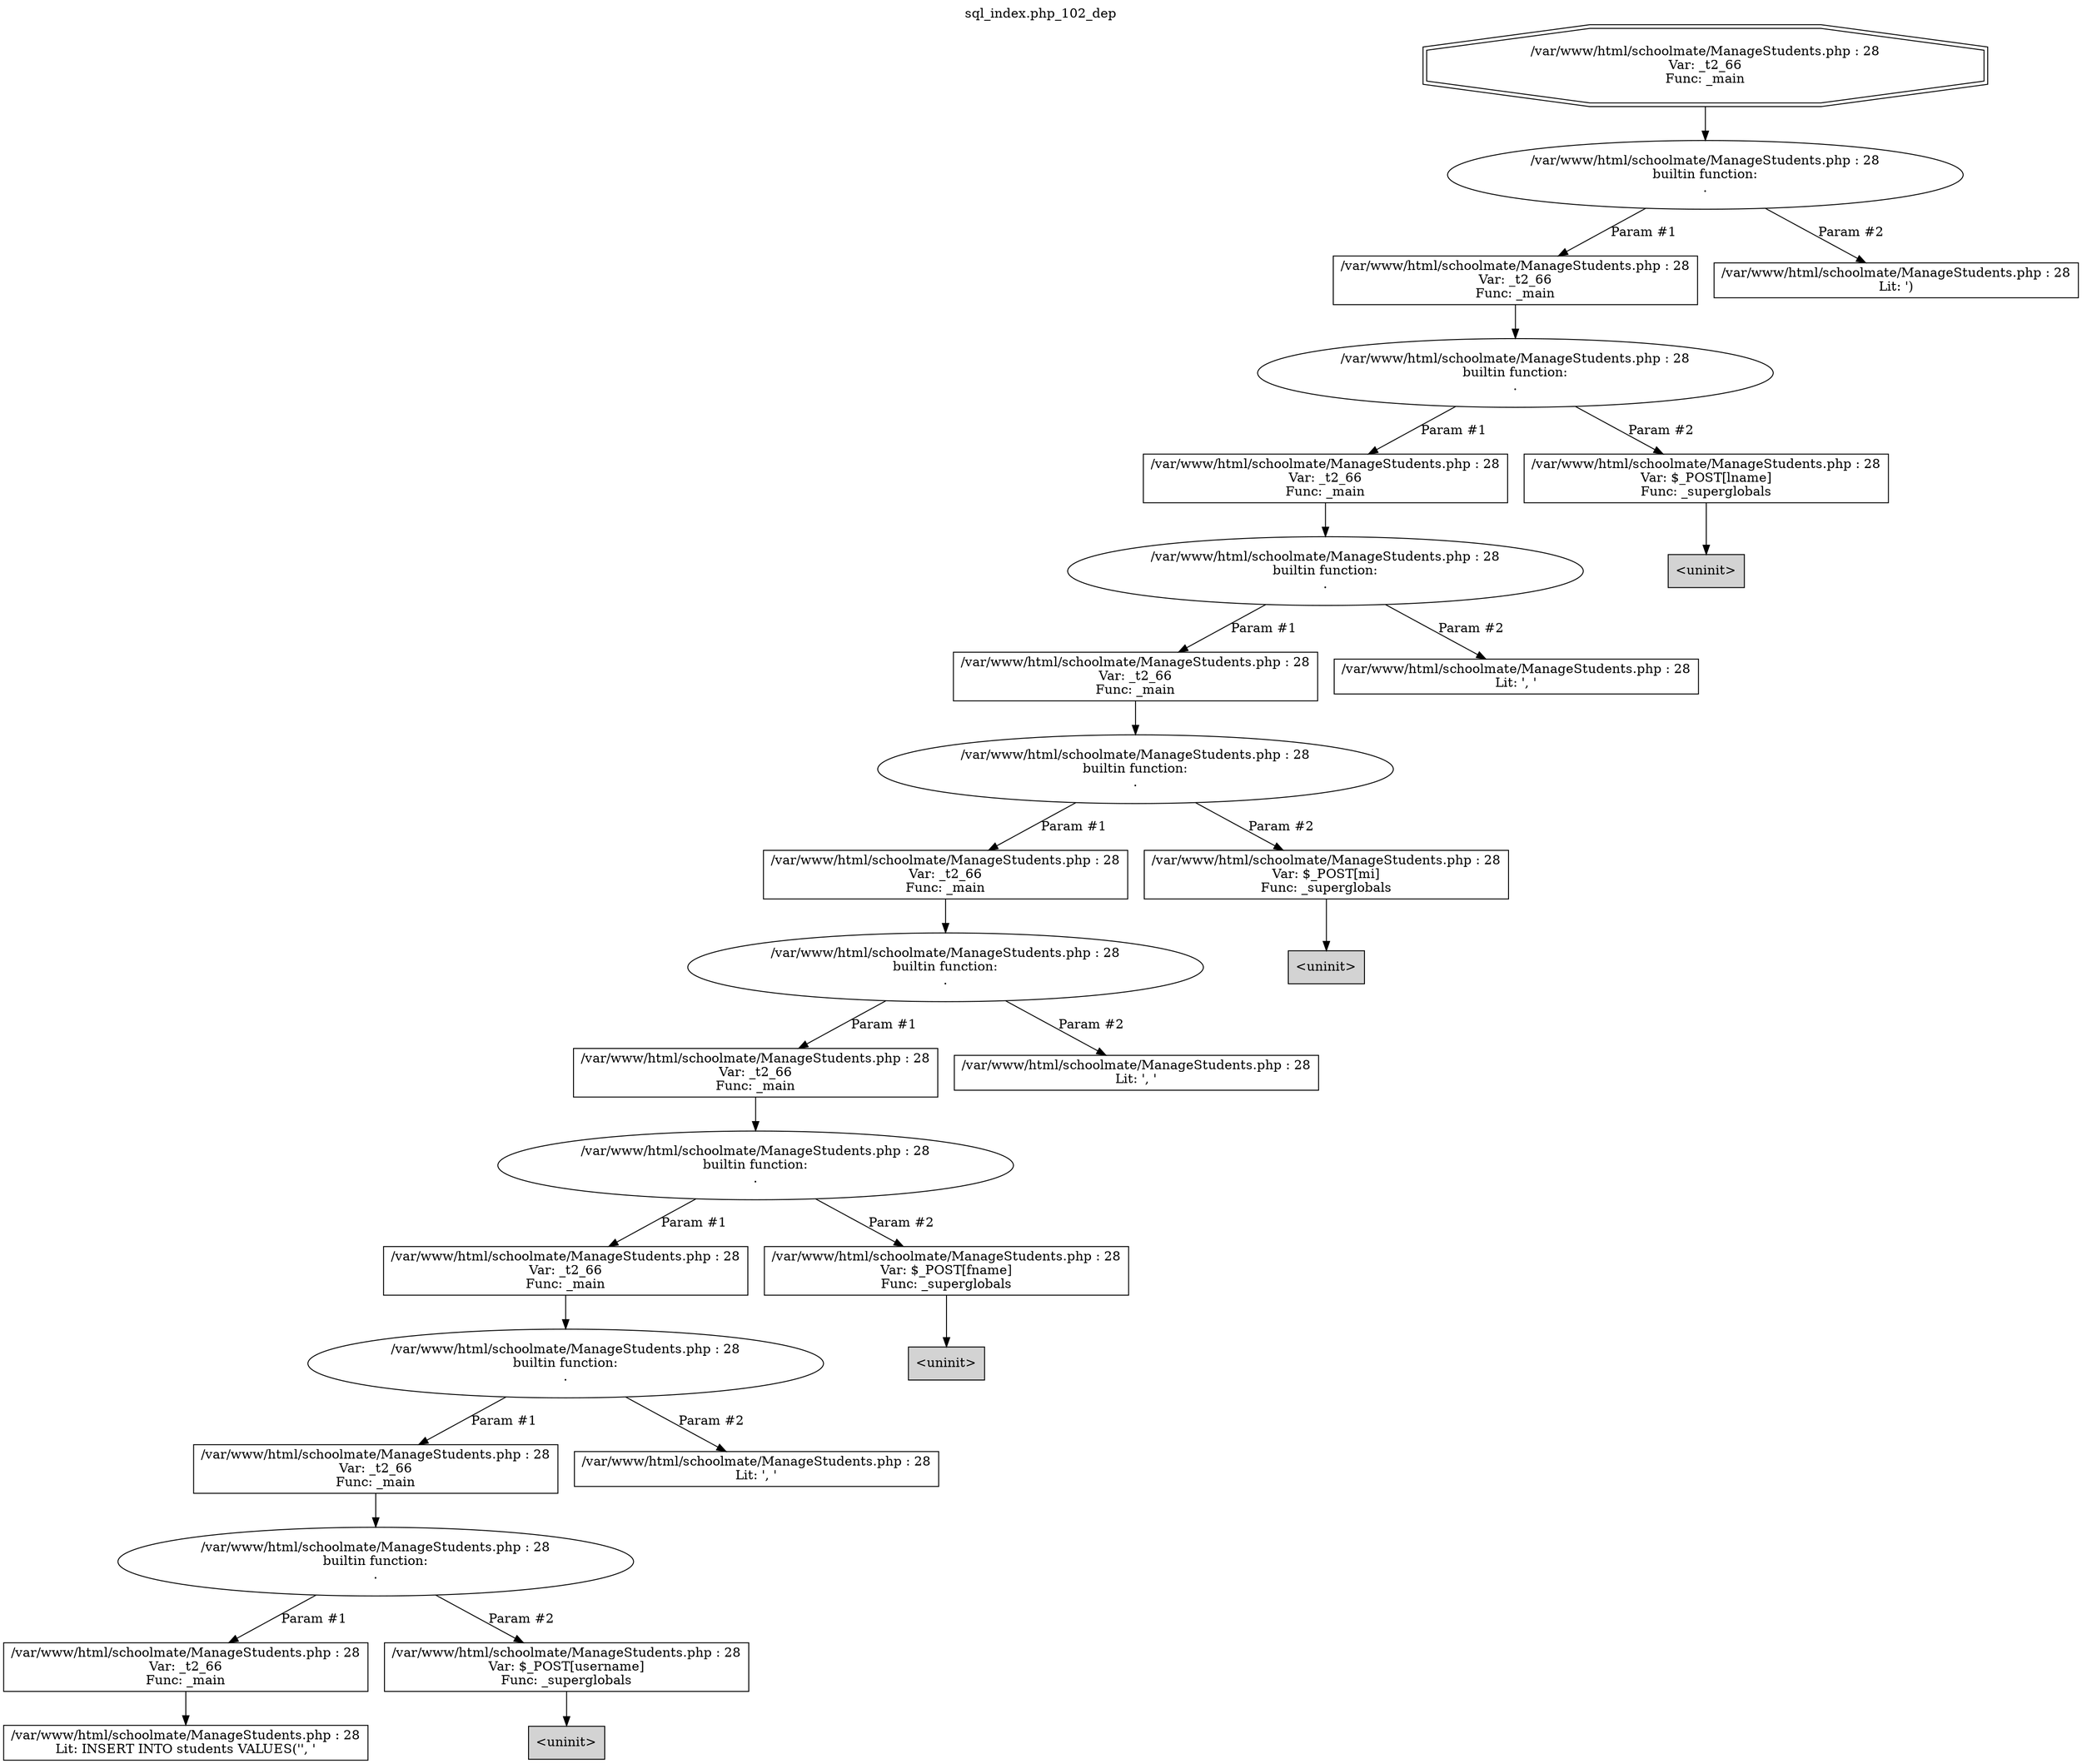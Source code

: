 digraph cfg {
  label="sql_index.php_102_dep";
  labelloc=t;
  n1 [shape=doubleoctagon, label="/var/www/html/schoolmate/ManageStudents.php : 28\nVar: _t2_66\nFunc: _main\n"];
  n2 [shape=ellipse, label="/var/www/html/schoolmate/ManageStudents.php : 28\nbuiltin function:\n.\n"];
  n3 [shape=box, label="/var/www/html/schoolmate/ManageStudents.php : 28\nVar: _t2_66\nFunc: _main\n"];
  n4 [shape=ellipse, label="/var/www/html/schoolmate/ManageStudents.php : 28\nbuiltin function:\n.\n"];
  n5 [shape=box, label="/var/www/html/schoolmate/ManageStudents.php : 28\nVar: _t2_66\nFunc: _main\n"];
  n6 [shape=ellipse, label="/var/www/html/schoolmate/ManageStudents.php : 28\nbuiltin function:\n.\n"];
  n7 [shape=box, label="/var/www/html/schoolmate/ManageStudents.php : 28\nVar: _t2_66\nFunc: _main\n"];
  n8 [shape=ellipse, label="/var/www/html/schoolmate/ManageStudents.php : 28\nbuiltin function:\n.\n"];
  n9 [shape=box, label="/var/www/html/schoolmate/ManageStudents.php : 28\nVar: _t2_66\nFunc: _main\n"];
  n10 [shape=ellipse, label="/var/www/html/schoolmate/ManageStudents.php : 28\nbuiltin function:\n.\n"];
  n11 [shape=box, label="/var/www/html/schoolmate/ManageStudents.php : 28\nVar: _t2_66\nFunc: _main\n"];
  n12 [shape=ellipse, label="/var/www/html/schoolmate/ManageStudents.php : 28\nbuiltin function:\n.\n"];
  n13 [shape=box, label="/var/www/html/schoolmate/ManageStudents.php : 28\nVar: _t2_66\nFunc: _main\n"];
  n14 [shape=ellipse, label="/var/www/html/schoolmate/ManageStudents.php : 28\nbuiltin function:\n.\n"];
  n15 [shape=box, label="/var/www/html/schoolmate/ManageStudents.php : 28\nVar: _t2_66\nFunc: _main\n"];
  n16 [shape=ellipse, label="/var/www/html/schoolmate/ManageStudents.php : 28\nbuiltin function:\n.\n"];
  n17 [shape=box, label="/var/www/html/schoolmate/ManageStudents.php : 28\nVar: _t2_66\nFunc: _main\n"];
  n18 [shape=box, label="/var/www/html/schoolmate/ManageStudents.php : 28\nLit: INSERT INTO students VALUES('', '\n"];
  n19 [shape=box, label="/var/www/html/schoolmate/ManageStudents.php : 28\nVar: $_POST[username]\nFunc: _superglobals\n"];
  n20 [shape=box, label="<uninit>",style=filled];
  n21 [shape=box, label="/var/www/html/schoolmate/ManageStudents.php : 28\nLit: ', '\n"];
  n22 [shape=box, label="/var/www/html/schoolmate/ManageStudents.php : 28\nVar: $_POST[fname]\nFunc: _superglobals\n"];
  n23 [shape=box, label="<uninit>",style=filled];
  n24 [shape=box, label="/var/www/html/schoolmate/ManageStudents.php : 28\nLit: ', '\n"];
  n25 [shape=box, label="/var/www/html/schoolmate/ManageStudents.php : 28\nVar: $_POST[mi]\nFunc: _superglobals\n"];
  n26 [shape=box, label="<uninit>",style=filled];
  n27 [shape=box, label="/var/www/html/schoolmate/ManageStudents.php : 28\nLit: ', '\n"];
  n28 [shape=box, label="/var/www/html/schoolmate/ManageStudents.php : 28\nVar: $_POST[lname]\nFunc: _superglobals\n"];
  n29 [shape=box, label="<uninit>",style=filled];
  n30 [shape=box, label="/var/www/html/schoolmate/ManageStudents.php : 28\nLit: ')\n"];
  n1 -> n2;
  n3 -> n4;
  n5 -> n6;
  n7 -> n8;
  n9 -> n10;
  n11 -> n12;
  n13 -> n14;
  n15 -> n16;
  n17 -> n18;
  n16 -> n17[label="Param #1"];
  n16 -> n19[label="Param #2"];
  n19 -> n20;
  n14 -> n15[label="Param #1"];
  n14 -> n21[label="Param #2"];
  n12 -> n13[label="Param #1"];
  n12 -> n22[label="Param #2"];
  n22 -> n23;
  n10 -> n11[label="Param #1"];
  n10 -> n24[label="Param #2"];
  n8 -> n9[label="Param #1"];
  n8 -> n25[label="Param #2"];
  n25 -> n26;
  n6 -> n7[label="Param #1"];
  n6 -> n27[label="Param #2"];
  n4 -> n5[label="Param #1"];
  n4 -> n28[label="Param #2"];
  n28 -> n29;
  n2 -> n3[label="Param #1"];
  n2 -> n30[label="Param #2"];
}
